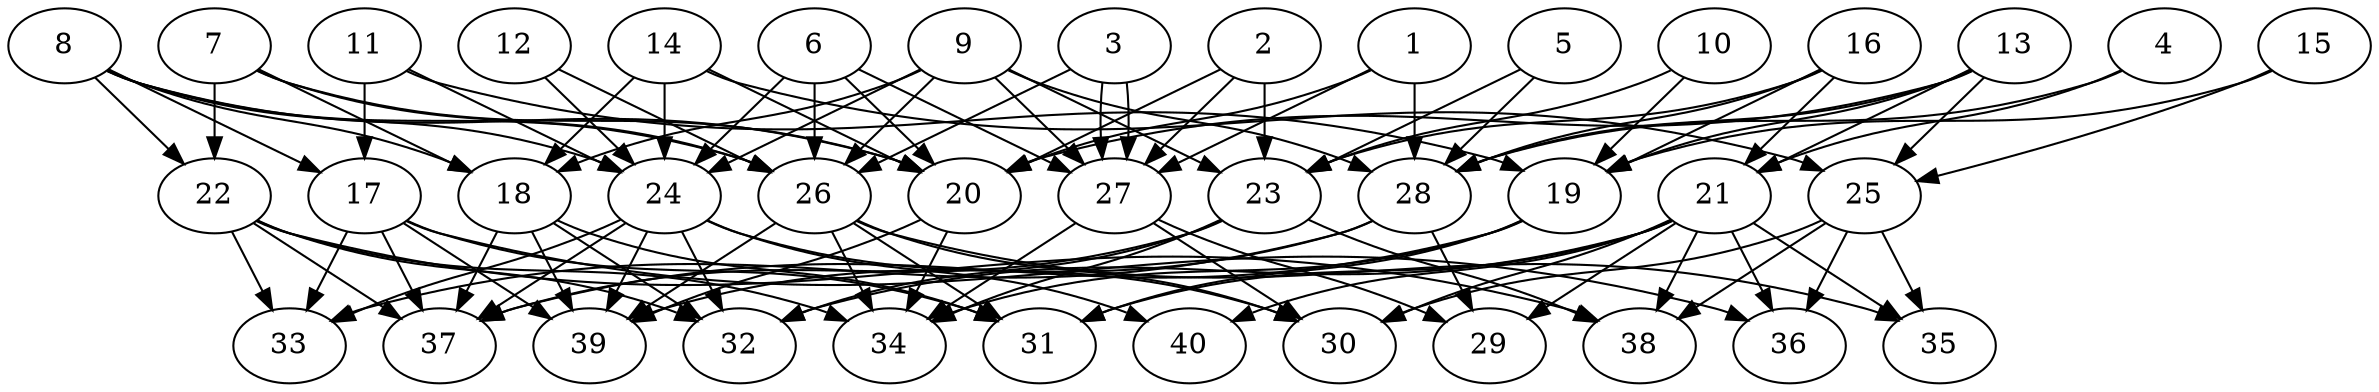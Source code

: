 // DAG automatically generated by daggen at Thu Oct  3 14:06:49 2019
// ./daggen --dot -n 40 --ccr 0.3 --fat 0.7 --regular 0.5 --density 0.5 --mindata 5242880 --maxdata 52428800 
digraph G {
  1 [size="37133653", alpha="0.06", expect_size="11140096"] 
  1 -> 20 [size ="11140096"]
  1 -> 27 [size ="11140096"]
  1 -> 28 [size ="11140096"]
  2 [size="76701013", alpha="0.15", expect_size="23010304"] 
  2 -> 20 [size ="23010304"]
  2 -> 23 [size ="23010304"]
  2 -> 27 [size ="23010304"]
  3 [size="23070720", alpha="0.11", expect_size="6921216"] 
  3 -> 26 [size ="6921216"]
  3 -> 27 [size ="6921216"]
  3 -> 27 [size ="6921216"]
  4 [size="82739200", alpha="0.09", expect_size="24821760"] 
  4 -> 21 [size ="24821760"]
  4 -> 28 [size ="24821760"]
  5 [size="56016213", alpha="0.17", expect_size="16804864"] 
  5 -> 23 [size ="16804864"]
  5 -> 28 [size ="16804864"]
  6 [size="87927467", alpha="0.12", expect_size="26378240"] 
  6 -> 20 [size ="26378240"]
  6 -> 24 [size ="26378240"]
  6 -> 26 [size ="26378240"]
  6 -> 27 [size ="26378240"]
  7 [size="120545280", alpha="0.01", expect_size="36163584"] 
  7 -> 18 [size ="36163584"]
  7 -> 20 [size ="36163584"]
  7 -> 22 [size ="36163584"]
  7 -> 26 [size ="36163584"]
  8 [size="36177920", alpha="0.11", expect_size="10853376"] 
  8 -> 17 [size ="10853376"]
  8 -> 18 [size ="10853376"]
  8 -> 20 [size ="10853376"]
  8 -> 22 [size ="10853376"]
  8 -> 24 [size ="10853376"]
  8 -> 26 [size ="10853376"]
  9 [size="32576853", alpha="0.17", expect_size="9773056"] 
  9 -> 18 [size ="9773056"]
  9 -> 23 [size ="9773056"]
  9 -> 24 [size ="9773056"]
  9 -> 26 [size ="9773056"]
  9 -> 27 [size ="9773056"]
  9 -> 28 [size ="9773056"]
  10 [size="163307520", alpha="0.07", expect_size="48992256"] 
  10 -> 19 [size ="48992256"]
  10 -> 23 [size ="48992256"]
  11 [size="121494187", alpha="0.00", expect_size="36448256"] 
  11 -> 17 [size ="36448256"]
  11 -> 19 [size ="36448256"]
  11 -> 24 [size ="36448256"]
  12 [size="166236160", alpha="0.11", expect_size="49870848"] 
  12 -> 24 [size ="49870848"]
  12 -> 26 [size ="49870848"]
  13 [size="130727253", alpha="0.14", expect_size="39218176"] 
  13 -> 19 [size ="39218176"]
  13 -> 20 [size ="39218176"]
  13 -> 21 [size ="39218176"]
  13 -> 25 [size ="39218176"]
  13 -> 28 [size ="39218176"]
  14 [size="61388800", alpha="0.13", expect_size="18416640"] 
  14 -> 18 [size ="18416640"]
  14 -> 20 [size ="18416640"]
  14 -> 24 [size ="18416640"]
  14 -> 25 [size ="18416640"]
  15 [size="134611627", alpha="0.13", expect_size="40383488"] 
  15 -> 19 [size ="40383488"]
  15 -> 25 [size ="40383488"]
  16 [size="111697920", alpha="0.04", expect_size="33509376"] 
  16 -> 19 [size ="33509376"]
  16 -> 21 [size ="33509376"]
  16 -> 23 [size ="33509376"]
  16 -> 28 [size ="33509376"]
  17 [size="45899093", alpha="0.10", expect_size="13769728"] 
  17 -> 31 [size ="13769728"]
  17 -> 33 [size ="13769728"]
  17 -> 36 [size ="13769728"]
  17 -> 37 [size ="13769728"]
  17 -> 39 [size ="13769728"]
  18 [size="50971307", alpha="0.06", expect_size="15291392"] 
  18 -> 31 [size ="15291392"]
  18 -> 32 [size ="15291392"]
  18 -> 37 [size ="15291392"]
  18 -> 39 [size ="15291392"]
  19 [size="134884693", alpha="0.08", expect_size="40465408"] 
  19 -> 31 [size ="40465408"]
  19 -> 34 [size ="40465408"]
  19 -> 37 [size ="40465408"]
  20 [size="109769387", alpha="0.05", expect_size="32930816"] 
  20 -> 34 [size ="32930816"]
  20 -> 39 [size ="32930816"]
  21 [size="161716907", alpha="0.04", expect_size="48515072"] 
  21 -> 29 [size ="48515072"]
  21 -> 30 [size ="48515072"]
  21 -> 31 [size ="48515072"]
  21 -> 32 [size ="48515072"]
  21 -> 35 [size ="48515072"]
  21 -> 36 [size ="48515072"]
  21 -> 38 [size ="48515072"]
  21 -> 40 [size ="48515072"]
  22 [size="164423680", alpha="0.11", expect_size="49327104"] 
  22 -> 32 [size ="49327104"]
  22 -> 33 [size ="49327104"]
  22 -> 34 [size ="49327104"]
  22 -> 37 [size ="49327104"]
  22 -> 38 [size ="49327104"]
  23 [size="94416213", alpha="0.19", expect_size="28324864"] 
  23 -> 32 [size ="28324864"]
  23 -> 34 [size ="28324864"]
  23 -> 37 [size ="28324864"]
  23 -> 38 [size ="28324864"]
  24 [size="49384107", alpha="0.15", expect_size="14815232"] 
  24 -> 30 [size ="14815232"]
  24 -> 32 [size ="14815232"]
  24 -> 33 [size ="14815232"]
  24 -> 37 [size ="14815232"]
  24 -> 39 [size ="14815232"]
  24 -> 40 [size ="14815232"]
  25 [size="148070400", alpha="0.16", expect_size="44421120"] 
  25 -> 30 [size ="44421120"]
  25 -> 35 [size ="44421120"]
  25 -> 36 [size ="44421120"]
  25 -> 38 [size ="44421120"]
  26 [size="89473707", alpha="0.06", expect_size="26842112"] 
  26 -> 30 [size ="26842112"]
  26 -> 31 [size ="26842112"]
  26 -> 34 [size ="26842112"]
  26 -> 35 [size ="26842112"]
  26 -> 39 [size ="26842112"]
  27 [size="119603200", alpha="0.08", expect_size="35880960"] 
  27 -> 29 [size ="35880960"]
  27 -> 30 [size ="35880960"]
  27 -> 34 [size ="35880960"]
  28 [size="44352853", alpha="0.14", expect_size="13305856"] 
  28 -> 29 [size ="13305856"]
  28 -> 33 [size ="13305856"]
  28 -> 39 [size ="13305856"]
  29 [size="94696107", alpha="0.01", expect_size="28408832"] 
  30 [size="157661867", alpha="0.07", expect_size="47298560"] 
  31 [size="39028053", alpha="0.06", expect_size="11708416"] 
  32 [size="73028267", alpha="0.04", expect_size="21908480"] 
  33 [size="161604267", alpha="0.16", expect_size="48481280"] 
  34 [size="153067520", alpha="0.14", expect_size="45920256"] 
  35 [size="112680960", alpha="0.07", expect_size="33804288"] 
  36 [size="78984533", alpha="0.11", expect_size="23695360"] 
  37 [size="122436267", alpha="0.20", expect_size="36730880"] 
  38 [size="31528960", alpha="0.12", expect_size="9458688"] 
  39 [size="139540480", alpha="0.20", expect_size="41862144"] 
  40 [size="147005440", alpha="0.19", expect_size="44101632"] 
}
